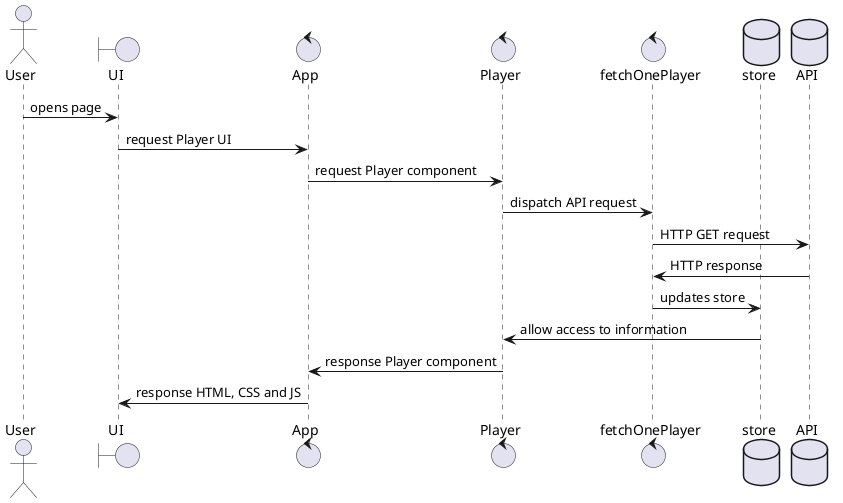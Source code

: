 @startuml

actor User
boundary UI
control App
control Player
control fetchOnePlayer
database store
database API

User -> UI : opens page
UI -> App: request Player UI
App -> Player: request Player component
Player-> fetchOnePlayer: dispatch API request 
fetchOnePlayer -> API: HTTP GET request
API -> fetchOnePlayer : HTTP response
fetchOnePlayer -> store: updates store
store -> Player : allow access to information
Player -> App: response Player component
App -> UI: response HTML, CSS and JS
@enduml